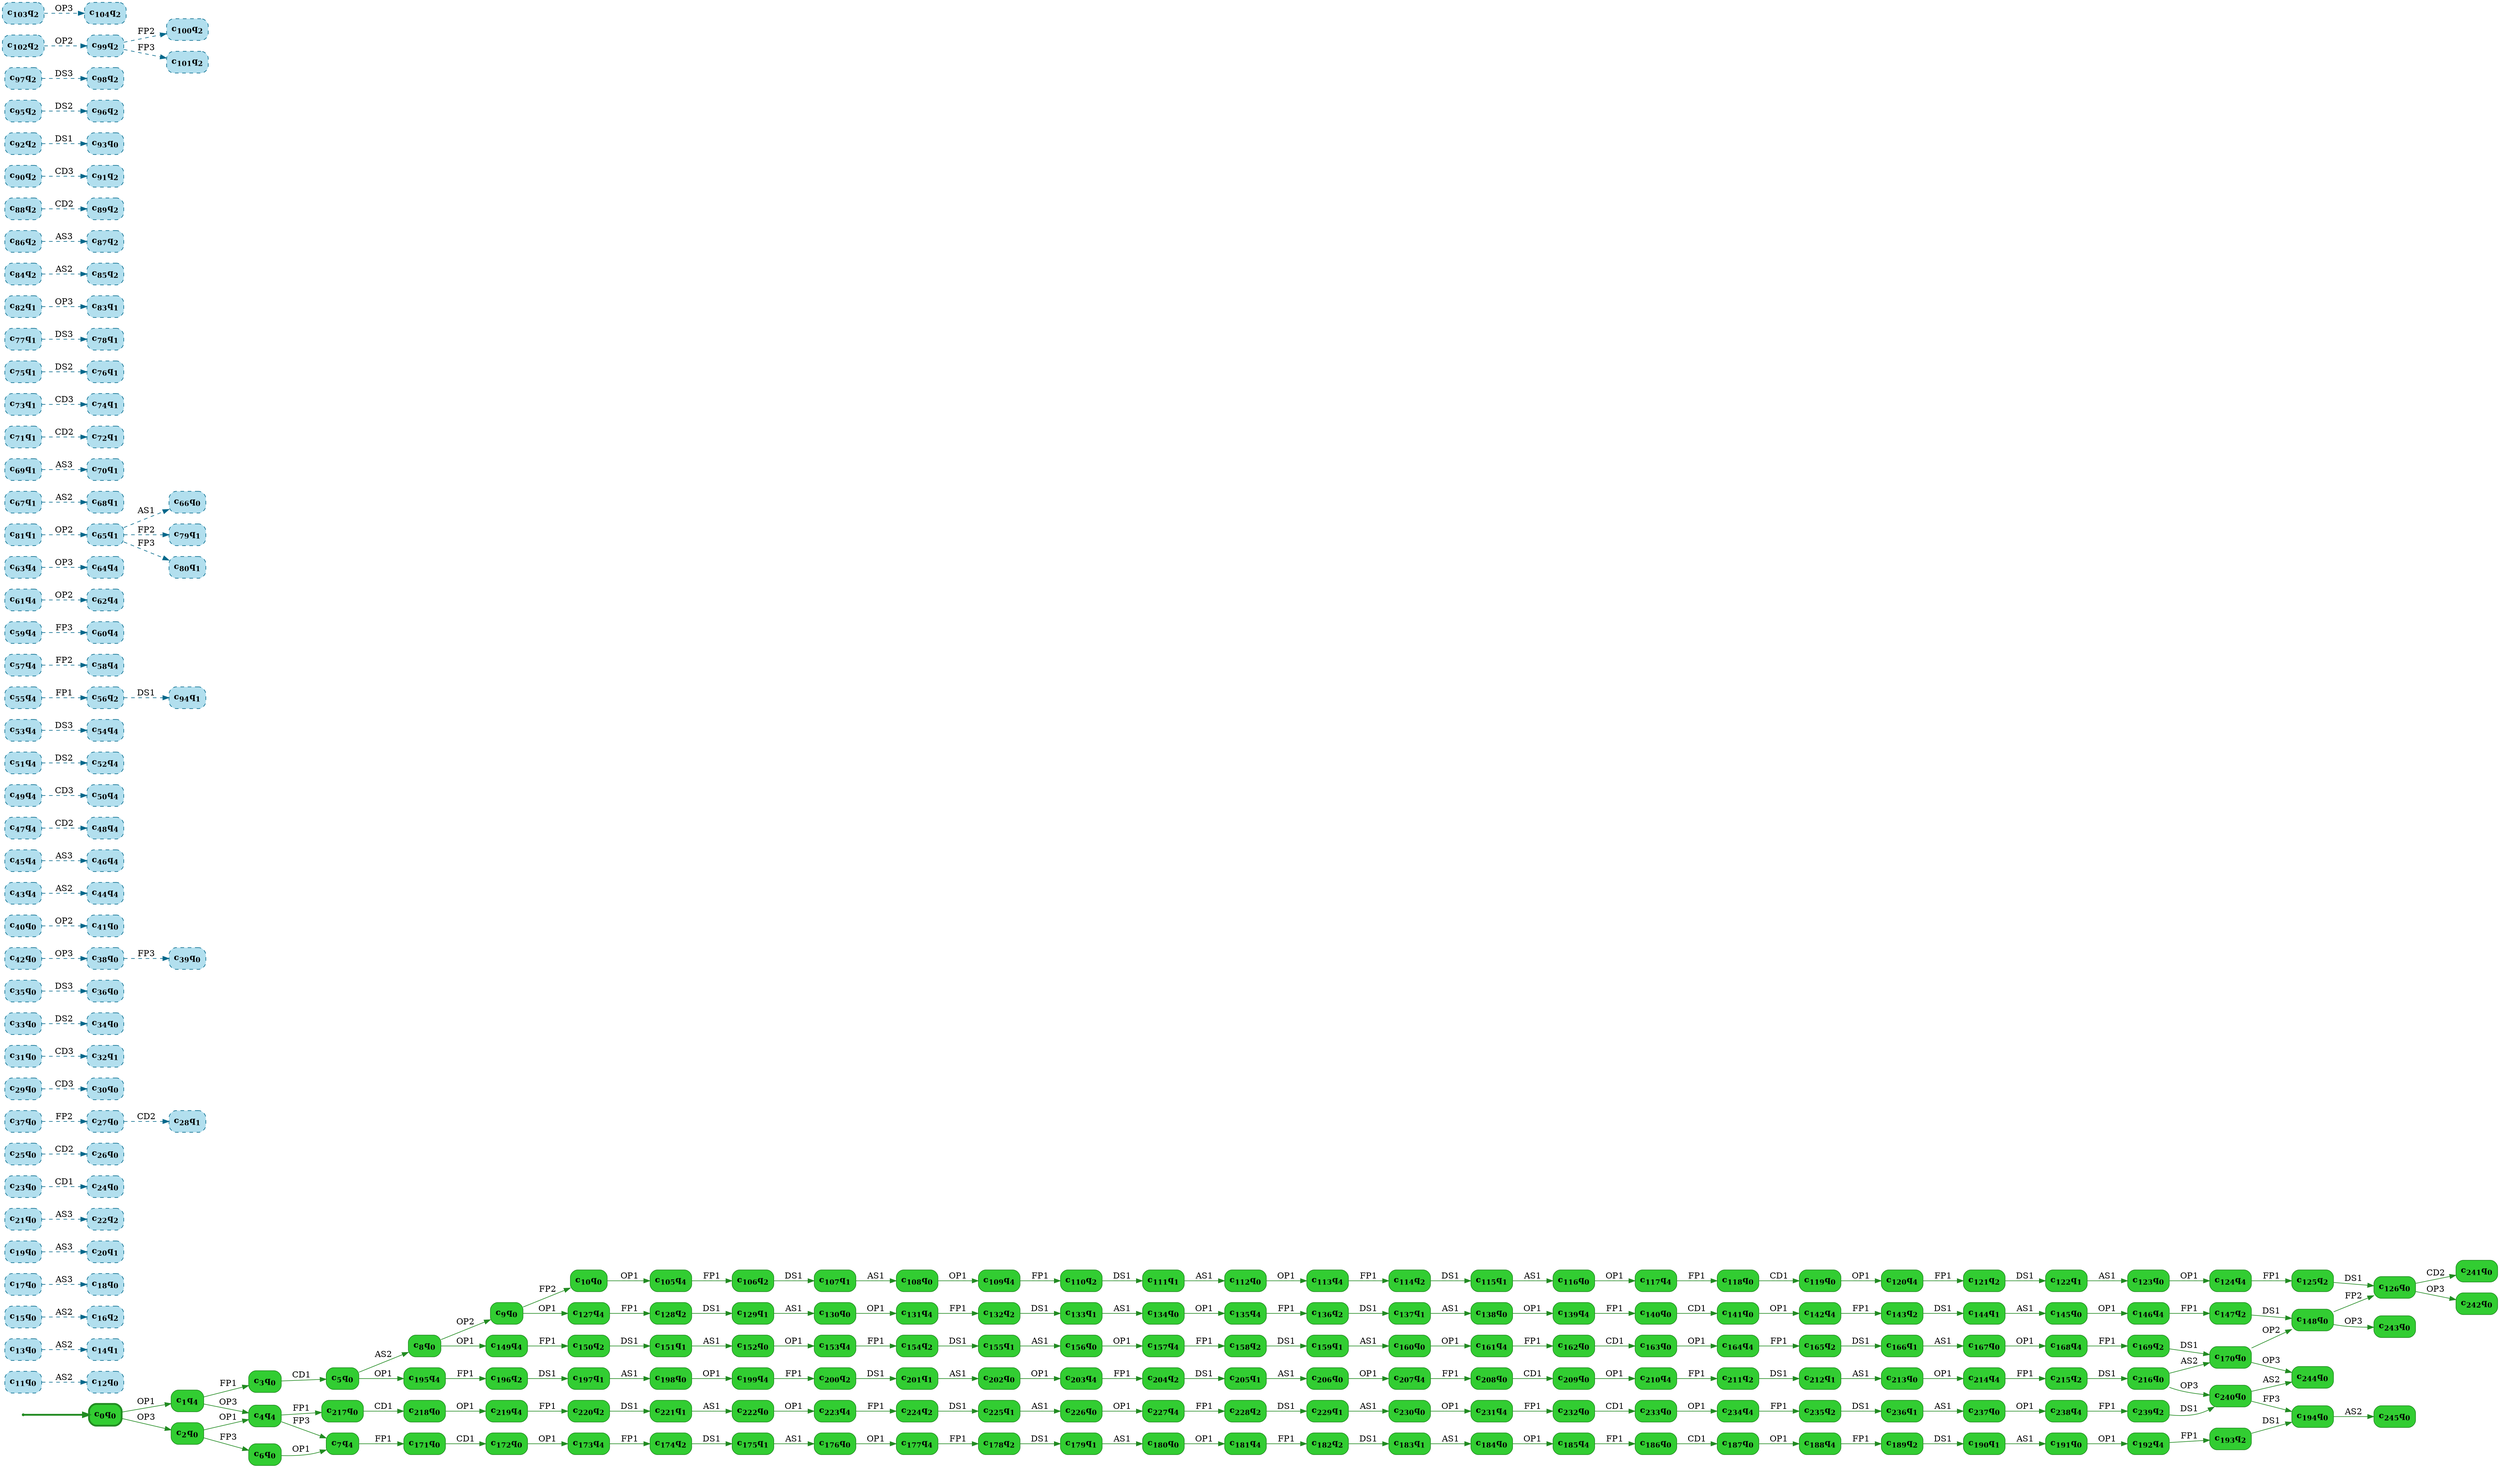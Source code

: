 digraph g {

	rankdir="LR"

	__invisible__[shape="point", color="forestgreen"]
	c0q0[label=<<b>c<sub>0</sub>q<sub>0</sub></b>>, shape="box", style="rounded, filled", fillcolor="limegreen", color="forestgreen", penwidth=3] // Initial
	c1q4[label=<<b>c<sub>1</sub>q<sub>4</sub></b>>, shape="box", style="rounded, filled", fillcolor="limegreen", color="forestgreen"]
	c3q0[label=<<b>c<sub>3</sub>q<sub>0</sub></b>>, shape="box", style="rounded, filled", fillcolor="limegreen", color="forestgreen"]
	c5q0[label=<<b>c<sub>5</sub>q<sub>0</sub></b>>, shape="box", style="rounded, filled", fillcolor="limegreen", color="forestgreen"]
	c8q0[label=<<b>c<sub>8</sub>q<sub>0</sub></b>>, shape="box", style="rounded, filled", fillcolor="limegreen", color="forestgreen"]
	c9q0[label=<<b>c<sub>9</sub>q<sub>0</sub></b>>, shape="box", style="rounded, filled", fillcolor="limegreen", color="forestgreen"]
	c10q0[label=<<b>c<sub>10</sub>q<sub>0</sub></b>>, shape="box", style="rounded, filled", fillcolor="limegreen", color="forestgreen"]
	c105q4[label=<<b>c<sub>105</sub>q<sub>4</sub></b>>, shape="box", style="rounded, filled", fillcolor="limegreen", color="forestgreen"]
	c106q2[label=<<b>c<sub>106</sub>q<sub>2</sub></b>>, shape="box", style="rounded, filled", fillcolor="limegreen", color="forestgreen"]
	c107q1[label=<<b>c<sub>107</sub>q<sub>1</sub></b>>, shape="box", style="rounded, filled", fillcolor="limegreen", color="forestgreen"]
	c108q0[label=<<b>c<sub>108</sub>q<sub>0</sub></b>>, shape="box", style="rounded, filled", fillcolor="limegreen", color="forestgreen"]
	c109q4[label=<<b>c<sub>109</sub>q<sub>4</sub></b>>, shape="box", style="rounded, filled", fillcolor="limegreen", color="forestgreen"]
	c110q2[label=<<b>c<sub>110</sub>q<sub>2</sub></b>>, shape="box", style="rounded, filled", fillcolor="limegreen", color="forestgreen"]
	c111q1[label=<<b>c<sub>111</sub>q<sub>1</sub></b>>, shape="box", style="rounded, filled", fillcolor="limegreen", color="forestgreen"]
	c112q0[label=<<b>c<sub>112</sub>q<sub>0</sub></b>>, shape="box", style="rounded, filled", fillcolor="limegreen", color="forestgreen"]
	c113q4[label=<<b>c<sub>113</sub>q<sub>4</sub></b>>, shape="box", style="rounded, filled", fillcolor="limegreen", color="forestgreen"]
	c114q2[label=<<b>c<sub>114</sub>q<sub>2</sub></b>>, shape="box", style="rounded, filled", fillcolor="limegreen", color="forestgreen"]
	c115q1[label=<<b>c<sub>115</sub>q<sub>1</sub></b>>, shape="box", style="rounded, filled", fillcolor="limegreen", color="forestgreen"]
	c116q0[label=<<b>c<sub>116</sub>q<sub>0</sub></b>>, shape="box", style="rounded, filled", fillcolor="limegreen", color="forestgreen"]
	c117q4[label=<<b>c<sub>117</sub>q<sub>4</sub></b>>, shape="box", style="rounded, filled", fillcolor="limegreen", color="forestgreen"]
	c118q0[label=<<b>c<sub>118</sub>q<sub>0</sub></b>>, shape="box", style="rounded, filled", fillcolor="limegreen", color="forestgreen"]
	c119q0[label=<<b>c<sub>119</sub>q<sub>0</sub></b>>, shape="box", style="rounded, filled", fillcolor="limegreen", color="forestgreen"]
	c120q4[label=<<b>c<sub>120</sub>q<sub>4</sub></b>>, shape="box", style="rounded, filled", fillcolor="limegreen", color="forestgreen"]
	c121q2[label=<<b>c<sub>121</sub>q<sub>2</sub></b>>, shape="box", style="rounded, filled", fillcolor="limegreen", color="forestgreen"]
	c122q1[label=<<b>c<sub>122</sub>q<sub>1</sub></b>>, shape="box", style="rounded, filled", fillcolor="limegreen", color="forestgreen"]
	c123q0[label=<<b>c<sub>123</sub>q<sub>0</sub></b>>, shape="box", style="rounded, filled", fillcolor="limegreen", color="forestgreen"]
	c124q4[label=<<b>c<sub>124</sub>q<sub>4</sub></b>>, shape="box", style="rounded, filled", fillcolor="limegreen", color="forestgreen"]
	c125q2[label=<<b>c<sub>125</sub>q<sub>2</sub></b>>, shape="box", style="rounded, filled", fillcolor="limegreen", color="forestgreen"]
	c126q0[label=<<b>c<sub>126</sub>q<sub>0</sub></b>>, shape="box", style="rounded, filled", fillcolor="limegreen", color="forestgreen"]
	c241q0[label=<<b>c<sub>241</sub>q<sub>0</sub></b>>, shape="box", style="rounded, filled", fillcolor="limegreen", color="forestgreen"]
	c242q0[label=<<b>c<sub>242</sub>q<sub>0</sub></b>>, shape="box", style="rounded, filled", fillcolor="limegreen", color="forestgreen"]
	c127q4[label=<<b>c<sub>127</sub>q<sub>4</sub></b>>, shape="box", style="rounded, filled", fillcolor="limegreen", color="forestgreen"]
	c128q2[label=<<b>c<sub>128</sub>q<sub>2</sub></b>>, shape="box", style="rounded, filled", fillcolor="limegreen", color="forestgreen"]
	c129q1[label=<<b>c<sub>129</sub>q<sub>1</sub></b>>, shape="box", style="rounded, filled", fillcolor="limegreen", color="forestgreen"]
	c130q0[label=<<b>c<sub>130</sub>q<sub>0</sub></b>>, shape="box", style="rounded, filled", fillcolor="limegreen", color="forestgreen"]
	c131q4[label=<<b>c<sub>131</sub>q<sub>4</sub></b>>, shape="box", style="rounded, filled", fillcolor="limegreen", color="forestgreen"]
	c132q2[label=<<b>c<sub>132</sub>q<sub>2</sub></b>>, shape="box", style="rounded, filled", fillcolor="limegreen", color="forestgreen"]
	c133q1[label=<<b>c<sub>133</sub>q<sub>1</sub></b>>, shape="box", style="rounded, filled", fillcolor="limegreen", color="forestgreen"]
	c134q0[label=<<b>c<sub>134</sub>q<sub>0</sub></b>>, shape="box", style="rounded, filled", fillcolor="limegreen", color="forestgreen"]
	c135q4[label=<<b>c<sub>135</sub>q<sub>4</sub></b>>, shape="box", style="rounded, filled", fillcolor="limegreen", color="forestgreen"]
	c136q2[label=<<b>c<sub>136</sub>q<sub>2</sub></b>>, shape="box", style="rounded, filled", fillcolor="limegreen", color="forestgreen"]
	c137q1[label=<<b>c<sub>137</sub>q<sub>1</sub></b>>, shape="box", style="rounded, filled", fillcolor="limegreen", color="forestgreen"]
	c138q0[label=<<b>c<sub>138</sub>q<sub>0</sub></b>>, shape="box", style="rounded, filled", fillcolor="limegreen", color="forestgreen"]
	c139q4[label=<<b>c<sub>139</sub>q<sub>4</sub></b>>, shape="box", style="rounded, filled", fillcolor="limegreen", color="forestgreen"]
	c140q0[label=<<b>c<sub>140</sub>q<sub>0</sub></b>>, shape="box", style="rounded, filled", fillcolor="limegreen", color="forestgreen"]
	c141q0[label=<<b>c<sub>141</sub>q<sub>0</sub></b>>, shape="box", style="rounded, filled", fillcolor="limegreen", color="forestgreen"]
	c142q4[label=<<b>c<sub>142</sub>q<sub>4</sub></b>>, shape="box", style="rounded, filled", fillcolor="limegreen", color="forestgreen"]
	c143q2[label=<<b>c<sub>143</sub>q<sub>2</sub></b>>, shape="box", style="rounded, filled", fillcolor="limegreen", color="forestgreen"]
	c144q1[label=<<b>c<sub>144</sub>q<sub>1</sub></b>>, shape="box", style="rounded, filled", fillcolor="limegreen", color="forestgreen"]
	c145q0[label=<<b>c<sub>145</sub>q<sub>0</sub></b>>, shape="box", style="rounded, filled", fillcolor="limegreen", color="forestgreen"]
	c146q4[label=<<b>c<sub>146</sub>q<sub>4</sub></b>>, shape="box", style="rounded, filled", fillcolor="limegreen", color="forestgreen"]
	c147q2[label=<<b>c<sub>147</sub>q<sub>2</sub></b>>, shape="box", style="rounded, filled", fillcolor="limegreen", color="forestgreen"]
	c148q0[label=<<b>c<sub>148</sub>q<sub>0</sub></b>>, shape="box", style="rounded, filled", fillcolor="limegreen", color="forestgreen"]
	c243q0[label=<<b>c<sub>243</sub>q<sub>0</sub></b>>, shape="box", style="rounded, filled", fillcolor="limegreen", color="forestgreen"]
	c149q4[label=<<b>c<sub>149</sub>q<sub>4</sub></b>>, shape="box", style="rounded, filled", fillcolor="limegreen", color="forestgreen"]
	c150q2[label=<<b>c<sub>150</sub>q<sub>2</sub></b>>, shape="box", style="rounded, filled", fillcolor="limegreen", color="forestgreen"]
	c151q1[label=<<b>c<sub>151</sub>q<sub>1</sub></b>>, shape="box", style="rounded, filled", fillcolor="limegreen", color="forestgreen"]
	c152q0[label=<<b>c<sub>152</sub>q<sub>0</sub></b>>, shape="box", style="rounded, filled", fillcolor="limegreen", color="forestgreen"]
	c153q4[label=<<b>c<sub>153</sub>q<sub>4</sub></b>>, shape="box", style="rounded, filled", fillcolor="limegreen", color="forestgreen"]
	c154q2[label=<<b>c<sub>154</sub>q<sub>2</sub></b>>, shape="box", style="rounded, filled", fillcolor="limegreen", color="forestgreen"]
	c155q1[label=<<b>c<sub>155</sub>q<sub>1</sub></b>>, shape="box", style="rounded, filled", fillcolor="limegreen", color="forestgreen"]
	c156q0[label=<<b>c<sub>156</sub>q<sub>0</sub></b>>, shape="box", style="rounded, filled", fillcolor="limegreen", color="forestgreen"]
	c157q4[label=<<b>c<sub>157</sub>q<sub>4</sub></b>>, shape="box", style="rounded, filled", fillcolor="limegreen", color="forestgreen"]
	c158q2[label=<<b>c<sub>158</sub>q<sub>2</sub></b>>, shape="box", style="rounded, filled", fillcolor="limegreen", color="forestgreen"]
	c159q1[label=<<b>c<sub>159</sub>q<sub>1</sub></b>>, shape="box", style="rounded, filled", fillcolor="limegreen", color="forestgreen"]
	c160q0[label=<<b>c<sub>160</sub>q<sub>0</sub></b>>, shape="box", style="rounded, filled", fillcolor="limegreen", color="forestgreen"]
	c161q4[label=<<b>c<sub>161</sub>q<sub>4</sub></b>>, shape="box", style="rounded, filled", fillcolor="limegreen", color="forestgreen"]
	c162q0[label=<<b>c<sub>162</sub>q<sub>0</sub></b>>, shape="box", style="rounded, filled", fillcolor="limegreen", color="forestgreen"]
	c163q0[label=<<b>c<sub>163</sub>q<sub>0</sub></b>>, shape="box", style="rounded, filled", fillcolor="limegreen", color="forestgreen"]
	c164q4[label=<<b>c<sub>164</sub>q<sub>4</sub></b>>, shape="box", style="rounded, filled", fillcolor="limegreen", color="forestgreen"]
	c165q2[label=<<b>c<sub>165</sub>q<sub>2</sub></b>>, shape="box", style="rounded, filled", fillcolor="limegreen", color="forestgreen"]
	c166q1[label=<<b>c<sub>166</sub>q<sub>1</sub></b>>, shape="box", style="rounded, filled", fillcolor="limegreen", color="forestgreen"]
	c167q0[label=<<b>c<sub>167</sub>q<sub>0</sub></b>>, shape="box", style="rounded, filled", fillcolor="limegreen", color="forestgreen"]
	c168q4[label=<<b>c<sub>168</sub>q<sub>4</sub></b>>, shape="box", style="rounded, filled", fillcolor="limegreen", color="forestgreen"]
	c169q2[label=<<b>c<sub>169</sub>q<sub>2</sub></b>>, shape="box", style="rounded, filled", fillcolor="limegreen", color="forestgreen"]
	c170q0[label=<<b>c<sub>170</sub>q<sub>0</sub></b>>, shape="box", style="rounded, filled", fillcolor="limegreen", color="forestgreen"]
	c244q0[label=<<b>c<sub>244</sub>q<sub>0</sub></b>>, shape="box", style="rounded, filled", fillcolor="limegreen", color="forestgreen"]
	c195q4[label=<<b>c<sub>195</sub>q<sub>4</sub></b>>, shape="box", style="rounded, filled", fillcolor="limegreen", color="forestgreen"]
	c196q2[label=<<b>c<sub>196</sub>q<sub>2</sub></b>>, shape="box", style="rounded, filled", fillcolor="limegreen", color="forestgreen"]
	c197q1[label=<<b>c<sub>197</sub>q<sub>1</sub></b>>, shape="box", style="rounded, filled", fillcolor="limegreen", color="forestgreen"]
	c198q0[label=<<b>c<sub>198</sub>q<sub>0</sub></b>>, shape="box", style="rounded, filled", fillcolor="limegreen", color="forestgreen"]
	c199q4[label=<<b>c<sub>199</sub>q<sub>4</sub></b>>, shape="box", style="rounded, filled", fillcolor="limegreen", color="forestgreen"]
	c200q2[label=<<b>c<sub>200</sub>q<sub>2</sub></b>>, shape="box", style="rounded, filled", fillcolor="limegreen", color="forestgreen"]
	c201q1[label=<<b>c<sub>201</sub>q<sub>1</sub></b>>, shape="box", style="rounded, filled", fillcolor="limegreen", color="forestgreen"]
	c202q0[label=<<b>c<sub>202</sub>q<sub>0</sub></b>>, shape="box", style="rounded, filled", fillcolor="limegreen", color="forestgreen"]
	c203q4[label=<<b>c<sub>203</sub>q<sub>4</sub></b>>, shape="box", style="rounded, filled", fillcolor="limegreen", color="forestgreen"]
	c204q2[label=<<b>c<sub>204</sub>q<sub>2</sub></b>>, shape="box", style="rounded, filled", fillcolor="limegreen", color="forestgreen"]
	c205q1[label=<<b>c<sub>205</sub>q<sub>1</sub></b>>, shape="box", style="rounded, filled", fillcolor="limegreen", color="forestgreen"]
	c206q0[label=<<b>c<sub>206</sub>q<sub>0</sub></b>>, shape="box", style="rounded, filled", fillcolor="limegreen", color="forestgreen"]
	c207q4[label=<<b>c<sub>207</sub>q<sub>4</sub></b>>, shape="box", style="rounded, filled", fillcolor="limegreen", color="forestgreen"]
	c208q0[label=<<b>c<sub>208</sub>q<sub>0</sub></b>>, shape="box", style="rounded, filled", fillcolor="limegreen", color="forestgreen"]
	c209q0[label=<<b>c<sub>209</sub>q<sub>0</sub></b>>, shape="box", style="rounded, filled", fillcolor="limegreen", color="forestgreen"]
	c210q4[label=<<b>c<sub>210</sub>q<sub>4</sub></b>>, shape="box", style="rounded, filled", fillcolor="limegreen", color="forestgreen"]
	c211q2[label=<<b>c<sub>211</sub>q<sub>2</sub></b>>, shape="box", style="rounded, filled", fillcolor="limegreen", color="forestgreen"]
	c212q1[label=<<b>c<sub>212</sub>q<sub>1</sub></b>>, shape="box", style="rounded, filled", fillcolor="limegreen", color="forestgreen"]
	c213q0[label=<<b>c<sub>213</sub>q<sub>0</sub></b>>, shape="box", style="rounded, filled", fillcolor="limegreen", color="forestgreen"]
	c214q4[label=<<b>c<sub>214</sub>q<sub>4</sub></b>>, shape="box", style="rounded, filled", fillcolor="limegreen", color="forestgreen"]
	c215q2[label=<<b>c<sub>215</sub>q<sub>2</sub></b>>, shape="box", style="rounded, filled", fillcolor="limegreen", color="forestgreen"]
	c216q0[label=<<b>c<sub>216</sub>q<sub>0</sub></b>>, shape="box", style="rounded, filled", fillcolor="limegreen", color="forestgreen"]
	c240q0[label=<<b>c<sub>240</sub>q<sub>0</sub></b>>, shape="box", style="rounded, filled", fillcolor="limegreen", color="forestgreen"]
	c194q0[label=<<b>c<sub>194</sub>q<sub>0</sub></b>>, shape="box", style="rounded, filled", fillcolor="limegreen", color="forestgreen"]
	c245q0[label=<<b>c<sub>245</sub>q<sub>0</sub></b>>, shape="box", style="rounded, filled", fillcolor="limegreen", color="forestgreen"]
	c4q4[label=<<b>c<sub>4</sub>q<sub>4</sub></b>>, shape="box", style="rounded, filled", fillcolor="limegreen", color="forestgreen"]
	c7q4[label=<<b>c<sub>7</sub>q<sub>4</sub></b>>, shape="box", style="rounded, filled", fillcolor="limegreen", color="forestgreen"]
	c171q0[label=<<b>c<sub>171</sub>q<sub>0</sub></b>>, shape="box", style="rounded, filled", fillcolor="limegreen", color="forestgreen"]
	c172q0[label=<<b>c<sub>172</sub>q<sub>0</sub></b>>, shape="box", style="rounded, filled", fillcolor="limegreen", color="forestgreen"]
	c173q4[label=<<b>c<sub>173</sub>q<sub>4</sub></b>>, shape="box", style="rounded, filled", fillcolor="limegreen", color="forestgreen"]
	c174q2[label=<<b>c<sub>174</sub>q<sub>2</sub></b>>, shape="box", style="rounded, filled", fillcolor="limegreen", color="forestgreen"]
	c175q1[label=<<b>c<sub>175</sub>q<sub>1</sub></b>>, shape="box", style="rounded, filled", fillcolor="limegreen", color="forestgreen"]
	c176q0[label=<<b>c<sub>176</sub>q<sub>0</sub></b>>, shape="box", style="rounded, filled", fillcolor="limegreen", color="forestgreen"]
	c177q4[label=<<b>c<sub>177</sub>q<sub>4</sub></b>>, shape="box", style="rounded, filled", fillcolor="limegreen", color="forestgreen"]
	c178q2[label=<<b>c<sub>178</sub>q<sub>2</sub></b>>, shape="box", style="rounded, filled", fillcolor="limegreen", color="forestgreen"]
	c179q1[label=<<b>c<sub>179</sub>q<sub>1</sub></b>>, shape="box", style="rounded, filled", fillcolor="limegreen", color="forestgreen"]
	c180q0[label=<<b>c<sub>180</sub>q<sub>0</sub></b>>, shape="box", style="rounded, filled", fillcolor="limegreen", color="forestgreen"]
	c181q4[label=<<b>c<sub>181</sub>q<sub>4</sub></b>>, shape="box", style="rounded, filled", fillcolor="limegreen", color="forestgreen"]
	c182q2[label=<<b>c<sub>182</sub>q<sub>2</sub></b>>, shape="box", style="rounded, filled", fillcolor="limegreen", color="forestgreen"]
	c183q1[label=<<b>c<sub>183</sub>q<sub>1</sub></b>>, shape="box", style="rounded, filled", fillcolor="limegreen", color="forestgreen"]
	c184q0[label=<<b>c<sub>184</sub>q<sub>0</sub></b>>, shape="box", style="rounded, filled", fillcolor="limegreen", color="forestgreen"]
	c185q4[label=<<b>c<sub>185</sub>q<sub>4</sub></b>>, shape="box", style="rounded, filled", fillcolor="limegreen", color="forestgreen"]
	c186q0[label=<<b>c<sub>186</sub>q<sub>0</sub></b>>, shape="box", style="rounded, filled", fillcolor="limegreen", color="forestgreen"]
	c187q0[label=<<b>c<sub>187</sub>q<sub>0</sub></b>>, shape="box", style="rounded, filled", fillcolor="limegreen", color="forestgreen"]
	c188q4[label=<<b>c<sub>188</sub>q<sub>4</sub></b>>, shape="box", style="rounded, filled", fillcolor="limegreen", color="forestgreen"]
	c189q2[label=<<b>c<sub>189</sub>q<sub>2</sub></b>>, shape="box", style="rounded, filled", fillcolor="limegreen", color="forestgreen"]
	c190q1[label=<<b>c<sub>190</sub>q<sub>1</sub></b>>, shape="box", style="rounded, filled", fillcolor="limegreen", color="forestgreen"]
	c191q0[label=<<b>c<sub>191</sub>q<sub>0</sub></b>>, shape="box", style="rounded, filled", fillcolor="limegreen", color="forestgreen"]
	c192q4[label=<<b>c<sub>192</sub>q<sub>4</sub></b>>, shape="box", style="rounded, filled", fillcolor="limegreen", color="forestgreen"]
	c193q2[label=<<b>c<sub>193</sub>q<sub>2</sub></b>>, shape="box", style="rounded, filled", fillcolor="limegreen", color="forestgreen"]
	c217q0[label=<<b>c<sub>217</sub>q<sub>0</sub></b>>, shape="box", style="rounded, filled", fillcolor="limegreen", color="forestgreen"]
	c218q0[label=<<b>c<sub>218</sub>q<sub>0</sub></b>>, shape="box", style="rounded, filled", fillcolor="limegreen", color="forestgreen"]
	c219q4[label=<<b>c<sub>219</sub>q<sub>4</sub></b>>, shape="box", style="rounded, filled", fillcolor="limegreen", color="forestgreen"]
	c220q2[label=<<b>c<sub>220</sub>q<sub>2</sub></b>>, shape="box", style="rounded, filled", fillcolor="limegreen", color="forestgreen"]
	c221q1[label=<<b>c<sub>221</sub>q<sub>1</sub></b>>, shape="box", style="rounded, filled", fillcolor="limegreen", color="forestgreen"]
	c222q0[label=<<b>c<sub>222</sub>q<sub>0</sub></b>>, shape="box", style="rounded, filled", fillcolor="limegreen", color="forestgreen"]
	c223q4[label=<<b>c<sub>223</sub>q<sub>4</sub></b>>, shape="box", style="rounded, filled", fillcolor="limegreen", color="forestgreen"]
	c224q2[label=<<b>c<sub>224</sub>q<sub>2</sub></b>>, shape="box", style="rounded, filled", fillcolor="limegreen", color="forestgreen"]
	c225q1[label=<<b>c<sub>225</sub>q<sub>1</sub></b>>, shape="box", style="rounded, filled", fillcolor="limegreen", color="forestgreen"]
	c226q0[label=<<b>c<sub>226</sub>q<sub>0</sub></b>>, shape="box", style="rounded, filled", fillcolor="limegreen", color="forestgreen"]
	c227q4[label=<<b>c<sub>227</sub>q<sub>4</sub></b>>, shape="box", style="rounded, filled", fillcolor="limegreen", color="forestgreen"]
	c228q2[label=<<b>c<sub>228</sub>q<sub>2</sub></b>>, shape="box", style="rounded, filled", fillcolor="limegreen", color="forestgreen"]
	c229q1[label=<<b>c<sub>229</sub>q<sub>1</sub></b>>, shape="box", style="rounded, filled", fillcolor="limegreen", color="forestgreen"]
	c230q0[label=<<b>c<sub>230</sub>q<sub>0</sub></b>>, shape="box", style="rounded, filled", fillcolor="limegreen", color="forestgreen"]
	c231q4[label=<<b>c<sub>231</sub>q<sub>4</sub></b>>, shape="box", style="rounded, filled", fillcolor="limegreen", color="forestgreen"]
	c232q0[label=<<b>c<sub>232</sub>q<sub>0</sub></b>>, shape="box", style="rounded, filled", fillcolor="limegreen", color="forestgreen"]
	c233q0[label=<<b>c<sub>233</sub>q<sub>0</sub></b>>, shape="box", style="rounded, filled", fillcolor="limegreen", color="forestgreen"]
	c234q4[label=<<b>c<sub>234</sub>q<sub>4</sub></b>>, shape="box", style="rounded, filled", fillcolor="limegreen", color="forestgreen"]
	c235q2[label=<<b>c<sub>235</sub>q<sub>2</sub></b>>, shape="box", style="rounded, filled", fillcolor="limegreen", color="forestgreen"]
	c236q1[label=<<b>c<sub>236</sub>q<sub>1</sub></b>>, shape="box", style="rounded, filled", fillcolor="limegreen", color="forestgreen"]
	c237q0[label=<<b>c<sub>237</sub>q<sub>0</sub></b>>, shape="box", style="rounded, filled", fillcolor="limegreen", color="forestgreen"]
	c238q4[label=<<b>c<sub>238</sub>q<sub>4</sub></b>>, shape="box", style="rounded, filled", fillcolor="limegreen", color="forestgreen"]
	c239q2[label=<<b>c<sub>239</sub>q<sub>2</sub></b>>, shape="box", style="rounded, filled", fillcolor="limegreen", color="forestgreen"]
	c2q0[label=<<b>c<sub>2</sub>q<sub>0</sub></b>>, shape="box", style="rounded, filled", fillcolor="limegreen", color="forestgreen"]
	c6q0[label=<<b>c<sub>6</sub>q<sub>0</sub></b>>, shape="box", style="rounded, filled", fillcolor="limegreen", color="forestgreen"]
	c11q0[label=<<b>c<sub>11</sub>q<sub>0</sub></b>>, shape="box", style="rounded, filled, dashed", fillcolor="lightblue2", color="deepskyblue4"]
	c12q0[label=<<b>c<sub>12</sub>q<sub>0</sub></b>>, shape="box", style="rounded, filled, dashed", fillcolor="lightblue2", color="deepskyblue4"]
	c13q0[label=<<b>c<sub>13</sub>q<sub>0</sub></b>>, shape="box", style="rounded, filled, dashed", fillcolor="lightblue2", color="deepskyblue4"]
	c14q1[label=<<b>c<sub>14</sub>q<sub>1</sub></b>>, shape="box", style="rounded, filled, dashed", fillcolor="lightblue2", color="deepskyblue4"]
	c15q0[label=<<b>c<sub>15</sub>q<sub>0</sub></b>>, shape="box", style="rounded, filled, dashed", fillcolor="lightblue2", color="deepskyblue4"]
	c16q2[label=<<b>c<sub>16</sub>q<sub>2</sub></b>>, shape="box", style="rounded, filled, dashed", fillcolor="lightblue2", color="deepskyblue4"]
	c17q0[label=<<b>c<sub>17</sub>q<sub>0</sub></b>>, shape="box", style="rounded, filled, dashed", fillcolor="lightblue2", color="deepskyblue4"]
	c18q0[label=<<b>c<sub>18</sub>q<sub>0</sub></b>>, shape="box", style="rounded, filled, dashed", fillcolor="lightblue2", color="deepskyblue4"]
	c19q0[label=<<b>c<sub>19</sub>q<sub>0</sub></b>>, shape="box", style="rounded, filled, dashed", fillcolor="lightblue2", color="deepskyblue4"]
	c20q1[label=<<b>c<sub>20</sub>q<sub>1</sub></b>>, shape="box", style="rounded, filled, dashed", fillcolor="lightblue2", color="deepskyblue4"]
	c21q0[label=<<b>c<sub>21</sub>q<sub>0</sub></b>>, shape="box", style="rounded, filled, dashed", fillcolor="lightblue2", color="deepskyblue4"]
	c22q2[label=<<b>c<sub>22</sub>q<sub>2</sub></b>>, shape="box", style="rounded, filled, dashed", fillcolor="lightblue2", color="deepskyblue4"]
	c23q0[label=<<b>c<sub>23</sub>q<sub>0</sub></b>>, shape="box", style="rounded, filled, dashed", fillcolor="lightblue2", color="deepskyblue4"]
	c24q0[label=<<b>c<sub>24</sub>q<sub>0</sub></b>>, shape="box", style="rounded, filled, dashed", fillcolor="lightblue2", color="deepskyblue4"]
	c25q0[label=<<b>c<sub>25</sub>q<sub>0</sub></b>>, shape="box", style="rounded, filled, dashed", fillcolor="lightblue2", color="deepskyblue4"]
	c26q0[label=<<b>c<sub>26</sub>q<sub>0</sub></b>>, shape="box", style="rounded, filled, dashed", fillcolor="lightblue2", color="deepskyblue4"]
	c27q0[label=<<b>c<sub>27</sub>q<sub>0</sub></b>>, shape="box", style="rounded, filled, dashed", fillcolor="lightblue2", color="deepskyblue4"]
	c28q1[label=<<b>c<sub>28</sub>q<sub>1</sub></b>>, shape="box", style="rounded, filled, dashed", fillcolor="lightblue2", color="deepskyblue4"]
	c29q0[label=<<b>c<sub>29</sub>q<sub>0</sub></b>>, shape="box", style="rounded, filled, dashed", fillcolor="lightblue2", color="deepskyblue4"]
	c30q0[label=<<b>c<sub>30</sub>q<sub>0</sub></b>>, shape="box", style="rounded, filled, dashed", fillcolor="lightblue2", color="deepskyblue4"]
	c31q0[label=<<b>c<sub>31</sub>q<sub>0</sub></b>>, shape="box", style="rounded, filled, dashed", fillcolor="lightblue2", color="deepskyblue4"]
	c32q1[label=<<b>c<sub>32</sub>q<sub>1</sub></b>>, shape="box", style="rounded, filled, dashed", fillcolor="lightblue2", color="deepskyblue4"]
	c33q0[label=<<b>c<sub>33</sub>q<sub>0</sub></b>>, shape="box", style="rounded, filled, dashed", fillcolor="lightblue2", color="deepskyblue4"]
	c34q0[label=<<b>c<sub>34</sub>q<sub>0</sub></b>>, shape="box", style="rounded, filled, dashed", fillcolor="lightblue2", color="deepskyblue4"]
	c35q0[label=<<b>c<sub>35</sub>q<sub>0</sub></b>>, shape="box", style="rounded, filled, dashed", fillcolor="lightblue2", color="deepskyblue4"]
	c36q0[label=<<b>c<sub>36</sub>q<sub>0</sub></b>>, shape="box", style="rounded, filled, dashed", fillcolor="lightblue2", color="deepskyblue4"]
	c37q0[label=<<b>c<sub>37</sub>q<sub>0</sub></b>>, shape="box", style="rounded, filled, dashed", fillcolor="lightblue2", color="deepskyblue4"]
	c38q0[label=<<b>c<sub>38</sub>q<sub>0</sub></b>>, shape="box", style="rounded, filled, dashed", fillcolor="lightblue2", color="deepskyblue4"]
	c39q0[label=<<b>c<sub>39</sub>q<sub>0</sub></b>>, shape="box", style="rounded, filled, dashed", fillcolor="lightblue2", color="deepskyblue4"]
	c40q0[label=<<b>c<sub>40</sub>q<sub>0</sub></b>>, shape="box", style="rounded, filled, dashed", fillcolor="lightblue2", color="deepskyblue4"]
	c41q0[label=<<b>c<sub>41</sub>q<sub>0</sub></b>>, shape="box", style="rounded, filled, dashed", fillcolor="lightblue2", color="deepskyblue4"]
	c42q0[label=<<b>c<sub>42</sub>q<sub>0</sub></b>>, shape="box", style="rounded, filled, dashed", fillcolor="lightblue2", color="deepskyblue4"]
	c43q4[label=<<b>c<sub>43</sub>q<sub>4</sub></b>>, shape="box", style="rounded, filled, dashed", fillcolor="lightblue2", color="deepskyblue4"]
	c44q4[label=<<b>c<sub>44</sub>q<sub>4</sub></b>>, shape="box", style="rounded, filled, dashed", fillcolor="lightblue2", color="deepskyblue4"]
	c45q4[label=<<b>c<sub>45</sub>q<sub>4</sub></b>>, shape="box", style="rounded, filled, dashed", fillcolor="lightblue2", color="deepskyblue4"]
	c46q4[label=<<b>c<sub>46</sub>q<sub>4</sub></b>>, shape="box", style="rounded, filled, dashed", fillcolor="lightblue2", color="deepskyblue4"]
	c47q4[label=<<b>c<sub>47</sub>q<sub>4</sub></b>>, shape="box", style="rounded, filled, dashed", fillcolor="lightblue2", color="deepskyblue4"]
	c48q4[label=<<b>c<sub>48</sub>q<sub>4</sub></b>>, shape="box", style="rounded, filled, dashed", fillcolor="lightblue2", color="deepskyblue4"]
	c49q4[label=<<b>c<sub>49</sub>q<sub>4</sub></b>>, shape="box", style="rounded, filled, dashed", fillcolor="lightblue2", color="deepskyblue4"]
	c50q4[label=<<b>c<sub>50</sub>q<sub>4</sub></b>>, shape="box", style="rounded, filled, dashed", fillcolor="lightblue2", color="deepskyblue4"]
	c51q4[label=<<b>c<sub>51</sub>q<sub>4</sub></b>>, shape="box", style="rounded, filled, dashed", fillcolor="lightblue2", color="deepskyblue4"]
	c52q4[label=<<b>c<sub>52</sub>q<sub>4</sub></b>>, shape="box", style="rounded, filled, dashed", fillcolor="lightblue2", color="deepskyblue4"]
	c53q4[label=<<b>c<sub>53</sub>q<sub>4</sub></b>>, shape="box", style="rounded, filled, dashed", fillcolor="lightblue2", color="deepskyblue4"]
	c54q4[label=<<b>c<sub>54</sub>q<sub>4</sub></b>>, shape="box", style="rounded, filled, dashed", fillcolor="lightblue2", color="deepskyblue4"]
	c55q4[label=<<b>c<sub>55</sub>q<sub>4</sub></b>>, shape="box", style="rounded, filled, dashed", fillcolor="lightblue2", color="deepskyblue4"]
	c56q2[label=<<b>c<sub>56</sub>q<sub>2</sub></b>>, shape="box", style="rounded, filled, dashed", fillcolor="lightblue2", color="deepskyblue4"]
	c57q4[label=<<b>c<sub>57</sub>q<sub>4</sub></b>>, shape="box", style="rounded, filled, dashed", fillcolor="lightblue2", color="deepskyblue4"]
	c58q4[label=<<b>c<sub>58</sub>q<sub>4</sub></b>>, shape="box", style="rounded, filled, dashed", fillcolor="lightblue2", color="deepskyblue4"]
	c59q4[label=<<b>c<sub>59</sub>q<sub>4</sub></b>>, shape="box", style="rounded, filled, dashed", fillcolor="lightblue2", color="deepskyblue4"]
	c60q4[label=<<b>c<sub>60</sub>q<sub>4</sub></b>>, shape="box", style="rounded, filled, dashed", fillcolor="lightblue2", color="deepskyblue4"]
	c61q4[label=<<b>c<sub>61</sub>q<sub>4</sub></b>>, shape="box", style="rounded, filled, dashed", fillcolor="lightblue2", color="deepskyblue4"]
	c62q4[label=<<b>c<sub>62</sub>q<sub>4</sub></b>>, shape="box", style="rounded, filled, dashed", fillcolor="lightblue2", color="deepskyblue4"]
	c63q4[label=<<b>c<sub>63</sub>q<sub>4</sub></b>>, shape="box", style="rounded, filled, dashed", fillcolor="lightblue2", color="deepskyblue4"]
	c64q4[label=<<b>c<sub>64</sub>q<sub>4</sub></b>>, shape="box", style="rounded, filled, dashed", fillcolor="lightblue2", color="deepskyblue4"]
	c65q1[label=<<b>c<sub>65</sub>q<sub>1</sub></b>>, shape="box", style="rounded, filled, dashed", fillcolor="lightblue2", color="deepskyblue4"]
	c66q0[label=<<b>c<sub>66</sub>q<sub>0</sub></b>>, shape="box", style="rounded, filled, dashed", fillcolor="lightblue2", color="deepskyblue4"]
	c67q1[label=<<b>c<sub>67</sub>q<sub>1</sub></b>>, shape="box", style="rounded, filled, dashed", fillcolor="lightblue2", color="deepskyblue4"]
	c68q1[label=<<b>c<sub>68</sub>q<sub>1</sub></b>>, shape="box", style="rounded, filled, dashed", fillcolor="lightblue2", color="deepskyblue4"]
	c69q1[label=<<b>c<sub>69</sub>q<sub>1</sub></b>>, shape="box", style="rounded, filled, dashed", fillcolor="lightblue2", color="deepskyblue4"]
	c70q1[label=<<b>c<sub>70</sub>q<sub>1</sub></b>>, shape="box", style="rounded, filled, dashed", fillcolor="lightblue2", color="deepskyblue4"]
	c71q1[label=<<b>c<sub>71</sub>q<sub>1</sub></b>>, shape="box", style="rounded, filled, dashed", fillcolor="lightblue2", color="deepskyblue4"]
	c72q1[label=<<b>c<sub>72</sub>q<sub>1</sub></b>>, shape="box", style="rounded, filled, dashed", fillcolor="lightblue2", color="deepskyblue4"]
	c73q1[label=<<b>c<sub>73</sub>q<sub>1</sub></b>>, shape="box", style="rounded, filled, dashed", fillcolor="lightblue2", color="deepskyblue4"]
	c74q1[label=<<b>c<sub>74</sub>q<sub>1</sub></b>>, shape="box", style="rounded, filled, dashed", fillcolor="lightblue2", color="deepskyblue4"]
	c75q1[label=<<b>c<sub>75</sub>q<sub>1</sub></b>>, shape="box", style="rounded, filled, dashed", fillcolor="lightblue2", color="deepskyblue4"]
	c76q1[label=<<b>c<sub>76</sub>q<sub>1</sub></b>>, shape="box", style="rounded, filled, dashed", fillcolor="lightblue2", color="deepskyblue4"]
	c77q1[label=<<b>c<sub>77</sub>q<sub>1</sub></b>>, shape="box", style="rounded, filled, dashed", fillcolor="lightblue2", color="deepskyblue4"]
	c78q1[label=<<b>c<sub>78</sub>q<sub>1</sub></b>>, shape="box", style="rounded, filled, dashed", fillcolor="lightblue2", color="deepskyblue4"]
	c79q1[label=<<b>c<sub>79</sub>q<sub>1</sub></b>>, shape="box", style="rounded, filled, dashed", fillcolor="lightblue2", color="deepskyblue4"]
	c80q1[label=<<b>c<sub>80</sub>q<sub>1</sub></b>>, shape="box", style="rounded, filled, dashed", fillcolor="lightblue2", color="deepskyblue4"]
	c81q1[label=<<b>c<sub>81</sub>q<sub>1</sub></b>>, shape="box", style="rounded, filled, dashed", fillcolor="lightblue2", color="deepskyblue4"]
	c82q1[label=<<b>c<sub>82</sub>q<sub>1</sub></b>>, shape="box", style="rounded, filled, dashed", fillcolor="lightblue2", color="deepskyblue4"]
	c83q1[label=<<b>c<sub>83</sub>q<sub>1</sub></b>>, shape="box", style="rounded, filled, dashed", fillcolor="lightblue2", color="deepskyblue4"]
	c84q2[label=<<b>c<sub>84</sub>q<sub>2</sub></b>>, shape="box", style="rounded, filled, dashed", fillcolor="lightblue2", color="deepskyblue4"]
	c85q2[label=<<b>c<sub>85</sub>q<sub>2</sub></b>>, shape="box", style="rounded, filled, dashed", fillcolor="lightblue2", color="deepskyblue4"]
	c86q2[label=<<b>c<sub>86</sub>q<sub>2</sub></b>>, shape="box", style="rounded, filled, dashed", fillcolor="lightblue2", color="deepskyblue4"]
	c87q2[label=<<b>c<sub>87</sub>q<sub>2</sub></b>>, shape="box", style="rounded, filled, dashed", fillcolor="lightblue2", color="deepskyblue4"]
	c88q2[label=<<b>c<sub>88</sub>q<sub>2</sub></b>>, shape="box", style="rounded, filled, dashed", fillcolor="lightblue2", color="deepskyblue4"]
	c89q2[label=<<b>c<sub>89</sub>q<sub>2</sub></b>>, shape="box", style="rounded, filled, dashed", fillcolor="lightblue2", color="deepskyblue4"]
	c90q2[label=<<b>c<sub>90</sub>q<sub>2</sub></b>>, shape="box", style="rounded, filled, dashed", fillcolor="lightblue2", color="deepskyblue4"]
	c91q2[label=<<b>c<sub>91</sub>q<sub>2</sub></b>>, shape="box", style="rounded, filled, dashed", fillcolor="lightblue2", color="deepskyblue4"]
	c92q2[label=<<b>c<sub>92</sub>q<sub>2</sub></b>>, shape="box", style="rounded, filled, dashed", fillcolor="lightblue2", color="deepskyblue4"]
	c93q0[label=<<b>c<sub>93</sub>q<sub>0</sub></b>>, shape="box", style="rounded, filled, dashed", fillcolor="lightblue2", color="deepskyblue4"]
	c94q1[label=<<b>c<sub>94</sub>q<sub>1</sub></b>>, shape="box", style="rounded, filled, dashed", fillcolor="lightblue2", color="deepskyblue4"]
	c95q2[label=<<b>c<sub>95</sub>q<sub>2</sub></b>>, shape="box", style="rounded, filled, dashed", fillcolor="lightblue2", color="deepskyblue4"]
	c96q2[label=<<b>c<sub>96</sub>q<sub>2</sub></b>>, shape="box", style="rounded, filled, dashed", fillcolor="lightblue2", color="deepskyblue4"]
	c97q2[label=<<b>c<sub>97</sub>q<sub>2</sub></b>>, shape="box", style="rounded, filled, dashed", fillcolor="lightblue2", color="deepskyblue4"]
	c98q2[label=<<b>c<sub>98</sub>q<sub>2</sub></b>>, shape="box", style="rounded, filled, dashed", fillcolor="lightblue2", color="deepskyblue4"]
	c99q2[label=<<b>c<sub>99</sub>q<sub>2</sub></b>>, shape="box", style="rounded, filled, dashed", fillcolor="lightblue2", color="deepskyblue4"]
	c100q2[label=<<b>c<sub>100</sub>q<sub>2</sub></b>>, shape="box", style="rounded, filled, dashed", fillcolor="lightblue2", color="deepskyblue4"]
	c101q2[label=<<b>c<sub>101</sub>q<sub>2</sub></b>>, shape="box", style="rounded, filled, dashed", fillcolor="lightblue2", color="deepskyblue4"]
	c102q2[label=<<b>c<sub>102</sub>q<sub>2</sub></b>>, shape="box", style="rounded, filled, dashed", fillcolor="lightblue2", color="deepskyblue4"]
	c103q2[label=<<b>c<sub>103</sub>q<sub>2</sub></b>>, shape="box", style="rounded, filled, dashed", fillcolor="lightblue2", color="deepskyblue4"]
	c104q2[label=<<b>c<sub>104</sub>q<sub>2</sub></b>>, shape="box", style="rounded, filled, dashed", fillcolor="lightblue2", color="deepskyblue4"]

	__invisible__ -> c0q0[penwidth=3, color="forestgreen"]
	c0q0 -> c1q4[label=<OP1>, color="forestgreen"]
	c1q4 -> c3q0[label=<FP1>, color="forestgreen"]
	c3q0 -> c5q0[label=<CD1>, color="forestgreen"]
	c5q0 -> c8q0[label=<AS2>, color="forestgreen"]
	c8q0 -> c9q0[label=<OP2>, color="forestgreen"]
	c9q0 -> c10q0[label=<FP2>, color="forestgreen"]
	c10q0 -> c105q4[label=<OP1>, color="forestgreen"]
	c105q4 -> c106q2[label=<FP1>, color="forestgreen"]
	c106q2 -> c107q1[label=<DS1>, color="forestgreen"]
	c107q1 -> c108q0[label=<AS1>, color="forestgreen"]
	c108q0 -> c109q4[label=<OP1>, color="forestgreen"]
	c109q4 -> c110q2[label=<FP1>, color="forestgreen"]
	c110q2 -> c111q1[label=<DS1>, color="forestgreen"]
	c111q1 -> c112q0[label=<AS1>, color="forestgreen"]
	c112q0 -> c113q4[label=<OP1>, color="forestgreen"]
	c113q4 -> c114q2[label=<FP1>, color="forestgreen"]
	c114q2 -> c115q1[label=<DS1>, color="forestgreen"]
	c115q1 -> c116q0[label=<AS1>, color="forestgreen"]
	c116q0 -> c117q4[label=<OP1>, color="forestgreen"]
	c117q4 -> c118q0[label=<FP1>, color="forestgreen"]
	c118q0 -> c119q0[label=<CD1>, color="forestgreen"]
	c119q0 -> c120q4[label=<OP1>, color="forestgreen"]
	c120q4 -> c121q2[label=<FP1>, color="forestgreen"]
	c121q2 -> c122q1[label=<DS1>, color="forestgreen"]
	c122q1 -> c123q0[label=<AS1>, color="forestgreen"]
	c123q0 -> c124q4[label=<OP1>, color="forestgreen"]
	c124q4 -> c125q2[label=<FP1>, color="forestgreen"]
	c125q2 -> c126q0[label=<DS1>, color="forestgreen"]
	c126q0 -> c241q0[label=<CD2>, color="forestgreen"]
	c126q0 -> c242q0[label=<OP3>, color="forestgreen"]
	c9q0 -> c127q4[label=<OP1>, color="forestgreen"]
	c127q4 -> c128q2[label=<FP1>, color="forestgreen"]
	c128q2 -> c129q1[label=<DS1>, color="forestgreen"]
	c129q1 -> c130q0[label=<AS1>, color="forestgreen"]
	c130q0 -> c131q4[label=<OP1>, color="forestgreen"]
	c131q4 -> c132q2[label=<FP1>, color="forestgreen"]
	c132q2 -> c133q1[label=<DS1>, color="forestgreen"]
	c133q1 -> c134q0[label=<AS1>, color="forestgreen"]
	c134q0 -> c135q4[label=<OP1>, color="forestgreen"]
	c135q4 -> c136q2[label=<FP1>, color="forestgreen"]
	c136q2 -> c137q1[label=<DS1>, color="forestgreen"]
	c137q1 -> c138q0[label=<AS1>, color="forestgreen"]
	c138q0 -> c139q4[label=<OP1>, color="forestgreen"]
	c139q4 -> c140q0[label=<FP1>, color="forestgreen"]
	c140q0 -> c141q0[label=<CD1>, color="forestgreen"]
	c141q0 -> c142q4[label=<OP1>, color="forestgreen"]
	c142q4 -> c143q2[label=<FP1>, color="forestgreen"]
	c143q2 -> c144q1[label=<DS1>, color="forestgreen"]
	c144q1 -> c145q0[label=<AS1>, color="forestgreen"]
	c145q0 -> c146q4[label=<OP1>, color="forestgreen"]
	c146q4 -> c147q2[label=<FP1>, color="forestgreen"]
	c147q2 -> c148q0[label=<DS1>, color="forestgreen"]
	c148q0 -> c126q0[label=<FP2>, color="forestgreen"]
	c148q0 -> c243q0[label=<OP3>, color="forestgreen"]
	c8q0 -> c149q4[label=<OP1>, color="forestgreen"]
	c149q4 -> c150q2[label=<FP1>, color="forestgreen"]
	c150q2 -> c151q1[label=<DS1>, color="forestgreen"]
	c151q1 -> c152q0[label=<AS1>, color="forestgreen"]
	c152q0 -> c153q4[label=<OP1>, color="forestgreen"]
	c153q4 -> c154q2[label=<FP1>, color="forestgreen"]
	c154q2 -> c155q1[label=<DS1>, color="forestgreen"]
	c155q1 -> c156q0[label=<AS1>, color="forestgreen"]
	c156q0 -> c157q4[label=<OP1>, color="forestgreen"]
	c157q4 -> c158q2[label=<FP1>, color="forestgreen"]
	c158q2 -> c159q1[label=<DS1>, color="forestgreen"]
	c159q1 -> c160q0[label=<AS1>, color="forestgreen"]
	c160q0 -> c161q4[label=<OP1>, color="forestgreen"]
	c161q4 -> c162q0[label=<FP1>, color="forestgreen"]
	c162q0 -> c163q0[label=<CD1>, color="forestgreen"]
	c163q0 -> c164q4[label=<OP1>, color="forestgreen"]
	c164q4 -> c165q2[label=<FP1>, color="forestgreen"]
	c165q2 -> c166q1[label=<DS1>, color="forestgreen"]
	c166q1 -> c167q0[label=<AS1>, color="forestgreen"]
	c167q0 -> c168q4[label=<OP1>, color="forestgreen"]
	c168q4 -> c169q2[label=<FP1>, color="forestgreen"]
	c169q2 -> c170q0[label=<DS1>, color="forestgreen"]
	c170q0 -> c148q0[label=<OP2>, color="forestgreen"]
	c170q0 -> c244q0[label=<OP3>, color="forestgreen"]
	c5q0 -> c195q4[label=<OP1>, color="forestgreen"]
	c195q4 -> c196q2[label=<FP1>, color="forestgreen"]
	c196q2 -> c197q1[label=<DS1>, color="forestgreen"]
	c197q1 -> c198q0[label=<AS1>, color="forestgreen"]
	c198q0 -> c199q4[label=<OP1>, color="forestgreen"]
	c199q4 -> c200q2[label=<FP1>, color="forestgreen"]
	c200q2 -> c201q1[label=<DS1>, color="forestgreen"]
	c201q1 -> c202q0[label=<AS1>, color="forestgreen"]
	c202q0 -> c203q4[label=<OP1>, color="forestgreen"]
	c203q4 -> c204q2[label=<FP1>, color="forestgreen"]
	c204q2 -> c205q1[label=<DS1>, color="forestgreen"]
	c205q1 -> c206q0[label=<AS1>, color="forestgreen"]
	c206q0 -> c207q4[label=<OP1>, color="forestgreen"]
	c207q4 -> c208q0[label=<FP1>, color="forestgreen"]
	c208q0 -> c209q0[label=<CD1>, color="forestgreen"]
	c209q0 -> c210q4[label=<OP1>, color="forestgreen"]
	c210q4 -> c211q2[label=<FP1>, color="forestgreen"]
	c211q2 -> c212q1[label=<DS1>, color="forestgreen"]
	c212q1 -> c213q0[label=<AS1>, color="forestgreen"]
	c213q0 -> c214q4[label=<OP1>, color="forestgreen"]
	c214q4 -> c215q2[label=<FP1>, color="forestgreen"]
	c215q2 -> c216q0[label=<DS1>, color="forestgreen"]
	c216q0 -> c170q0[label=<AS2>, color="forestgreen"]
	c216q0 -> c240q0[label=<OP3>, color="forestgreen"]
	c240q0 -> c244q0[label=<AS2>, color="forestgreen"]
	c240q0 -> c194q0[label=<FP3>, color="forestgreen"]
	c194q0 -> c245q0[label=<AS2>, color="forestgreen"]
	c1q4 -> c4q4[label=<OP3>, color="forestgreen"]
	c4q4 -> c7q4[label=<FP3>, color="forestgreen"]
	c7q4 -> c171q0[label=<FP1>, color="forestgreen"]
	c171q0 -> c172q0[label=<CD1>, color="forestgreen"]
	c172q0 -> c173q4[label=<OP1>, color="forestgreen"]
	c173q4 -> c174q2[label=<FP1>, color="forestgreen"]
	c174q2 -> c175q1[label=<DS1>, color="forestgreen"]
	c175q1 -> c176q0[label=<AS1>, color="forestgreen"]
	c176q0 -> c177q4[label=<OP1>, color="forestgreen"]
	c177q4 -> c178q2[label=<FP1>, color="forestgreen"]
	c178q2 -> c179q1[label=<DS1>, color="forestgreen"]
	c179q1 -> c180q0[label=<AS1>, color="forestgreen"]
	c180q0 -> c181q4[label=<OP1>, color="forestgreen"]
	c181q4 -> c182q2[label=<FP1>, color="forestgreen"]
	c182q2 -> c183q1[label=<DS1>, color="forestgreen"]
	c183q1 -> c184q0[label=<AS1>, color="forestgreen"]
	c184q0 -> c185q4[label=<OP1>, color="forestgreen"]
	c185q4 -> c186q0[label=<FP1>, color="forestgreen"]
	c186q0 -> c187q0[label=<CD1>, color="forestgreen"]
	c187q0 -> c188q4[label=<OP1>, color="forestgreen"]
	c188q4 -> c189q2[label=<FP1>, color="forestgreen"]
	c189q2 -> c190q1[label=<DS1>, color="forestgreen"]
	c190q1 -> c191q0[label=<AS1>, color="forestgreen"]
	c191q0 -> c192q4[label=<OP1>, color="forestgreen"]
	c192q4 -> c193q2[label=<FP1>, color="forestgreen"]
	c193q2 -> c194q0[label=<DS1>, color="forestgreen"]
	c4q4 -> c217q0[label=<FP1>, color="forestgreen"]
	c217q0 -> c218q0[label=<CD1>, color="forestgreen"]
	c218q0 -> c219q4[label=<OP1>, color="forestgreen"]
	c219q4 -> c220q2[label=<FP1>, color="forestgreen"]
	c220q2 -> c221q1[label=<DS1>, color="forestgreen"]
	c221q1 -> c222q0[label=<AS1>, color="forestgreen"]
	c222q0 -> c223q4[label=<OP1>, color="forestgreen"]
	c223q4 -> c224q2[label=<FP1>, color="forestgreen"]
	c224q2 -> c225q1[label=<DS1>, color="forestgreen"]
	c225q1 -> c226q0[label=<AS1>, color="forestgreen"]
	c226q0 -> c227q4[label=<OP1>, color="forestgreen"]
	c227q4 -> c228q2[label=<FP1>, color="forestgreen"]
	c228q2 -> c229q1[label=<DS1>, color="forestgreen"]
	c229q1 -> c230q0[label=<AS1>, color="forestgreen"]
	c230q0 -> c231q4[label=<OP1>, color="forestgreen"]
	c231q4 -> c232q0[label=<FP1>, color="forestgreen"]
	c232q0 -> c233q0[label=<CD1>, color="forestgreen"]
	c233q0 -> c234q4[label=<OP1>, color="forestgreen"]
	c234q4 -> c235q2[label=<FP1>, color="forestgreen"]
	c235q2 -> c236q1[label=<DS1>, color="forestgreen"]
	c236q1 -> c237q0[label=<AS1>, color="forestgreen"]
	c237q0 -> c238q4[label=<OP1>, color="forestgreen"]
	c238q4 -> c239q2[label=<FP1>, color="forestgreen"]
	c239q2 -> c240q0[label=<DS1>, color="forestgreen"]
	c0q0 -> c2q0[label=<OP3>, color="forestgreen"]
	c2q0 -> c6q0[label=<FP3>, color="forestgreen"]
	c6q0 -> c7q4[label=<OP1>, color="forestgreen"]
	c2q0 -> c4q4[label=<OP1>, color="forestgreen"]
	c11q0 -> c12q0[label=<AS2>, color="deepskyblue4", style="dashed"]
	c13q0 -> c14q1[label=<AS2>, color="deepskyblue4", style="dashed"]
	c15q0 -> c16q2[label=<AS2>, color="deepskyblue4", style="dashed"]
	c17q0 -> c18q0[label=<AS3>, color="deepskyblue4", style="dashed"]
	c19q0 -> c20q1[label=<AS3>, color="deepskyblue4", style="dashed"]
	c21q0 -> c22q2[label=<AS3>, color="deepskyblue4", style="dashed"]
	c23q0 -> c24q0[label=<CD1>, color="deepskyblue4", style="dashed"]
	c25q0 -> c26q0[label=<CD2>, color="deepskyblue4", style="dashed"]
	c27q0 -> c28q1[label=<CD2>, color="deepskyblue4", style="dashed"]
	c29q0 -> c30q0[label=<CD3>, color="deepskyblue4", style="dashed"]
	c31q0 -> c32q1[label=<CD3>, color="deepskyblue4", style="dashed"]
	c33q0 -> c34q0[label=<DS2>, color="deepskyblue4", style="dashed"]
	c35q0 -> c36q0[label=<DS3>, color="deepskyblue4", style="dashed"]
	c37q0 -> c27q0[label=<FP2>, color="deepskyblue4", style="dashed"]
	c38q0 -> c39q0[label=<FP3>, color="deepskyblue4", style="dashed"]
	c40q0 -> c41q0[label=<OP2>, color="deepskyblue4", style="dashed"]
	c42q0 -> c38q0[label=<OP3>, color="deepskyblue4", style="dashed"]
	c43q4 -> c44q4[label=<AS2>, color="deepskyblue4", style="dashed"]
	c45q4 -> c46q4[label=<AS3>, color="deepskyblue4", style="dashed"]
	c47q4 -> c48q4[label=<CD2>, color="deepskyblue4", style="dashed"]
	c49q4 -> c50q4[label=<CD3>, color="deepskyblue4", style="dashed"]
	c51q4 -> c52q4[label=<DS2>, color="deepskyblue4", style="dashed"]
	c53q4 -> c54q4[label=<DS3>, color="deepskyblue4", style="dashed"]
	c55q4 -> c56q2[label=<FP1>, color="deepskyblue4", style="dashed"]
	c57q4 -> c58q4[label=<FP2>, color="deepskyblue4", style="dashed"]
	c59q4 -> c60q4[label=<FP3>, color="deepskyblue4", style="dashed"]
	c61q4 -> c62q4[label=<OP2>, color="deepskyblue4", style="dashed"]
	c63q4 -> c64q4[label=<OP3>, color="deepskyblue4", style="dashed"]
	c65q1 -> c66q0[label=<AS1>, color="deepskyblue4", style="dashed"]
	c67q1 -> c68q1[label=<AS2>, color="deepskyblue4", style="dashed"]
	c69q1 -> c70q1[label=<AS3>, color="deepskyblue4", style="dashed"]
	c71q1 -> c72q1[label=<CD2>, color="deepskyblue4", style="dashed"]
	c73q1 -> c74q1[label=<CD3>, color="deepskyblue4", style="dashed"]
	c75q1 -> c76q1[label=<DS2>, color="deepskyblue4", style="dashed"]
	c77q1 -> c78q1[label=<DS3>, color="deepskyblue4", style="dashed"]
	c65q1 -> c79q1[label=<FP2>, color="deepskyblue4", style="dashed"]
	c65q1 -> c80q1[label=<FP3>, color="deepskyblue4", style="dashed"]
	c81q1 -> c65q1[label=<OP2>, color="deepskyblue4", style="dashed"]
	c82q1 -> c83q1[label=<OP3>, color="deepskyblue4", style="dashed"]
	c84q2 -> c85q2[label=<AS2>, color="deepskyblue4", style="dashed"]
	c86q2 -> c87q2[label=<AS3>, color="deepskyblue4", style="dashed"]
	c88q2 -> c89q2[label=<CD2>, color="deepskyblue4", style="dashed"]
	c90q2 -> c91q2[label=<CD3>, color="deepskyblue4", style="dashed"]
	c92q2 -> c93q0[label=<DS1>, color="deepskyblue4", style="dashed"]
	c56q2 -> c94q1[label=<DS1>, color="deepskyblue4", style="dashed"]
	c95q2 -> c96q2[label=<DS2>, color="deepskyblue4", style="dashed"]
	c97q2 -> c98q2[label=<DS3>, color="deepskyblue4", style="dashed"]
	c99q2 -> c100q2[label=<FP2>, color="deepskyblue4", style="dashed"]
	c99q2 -> c101q2[label=<FP3>, color="deepskyblue4", style="dashed"]
	c102q2 -> c99q2[label=<OP2>, color="deepskyblue4", style="dashed"]
	c103q2 -> c104q2[label=<OP3>, color="deepskyblue4", style="dashed"]

}
